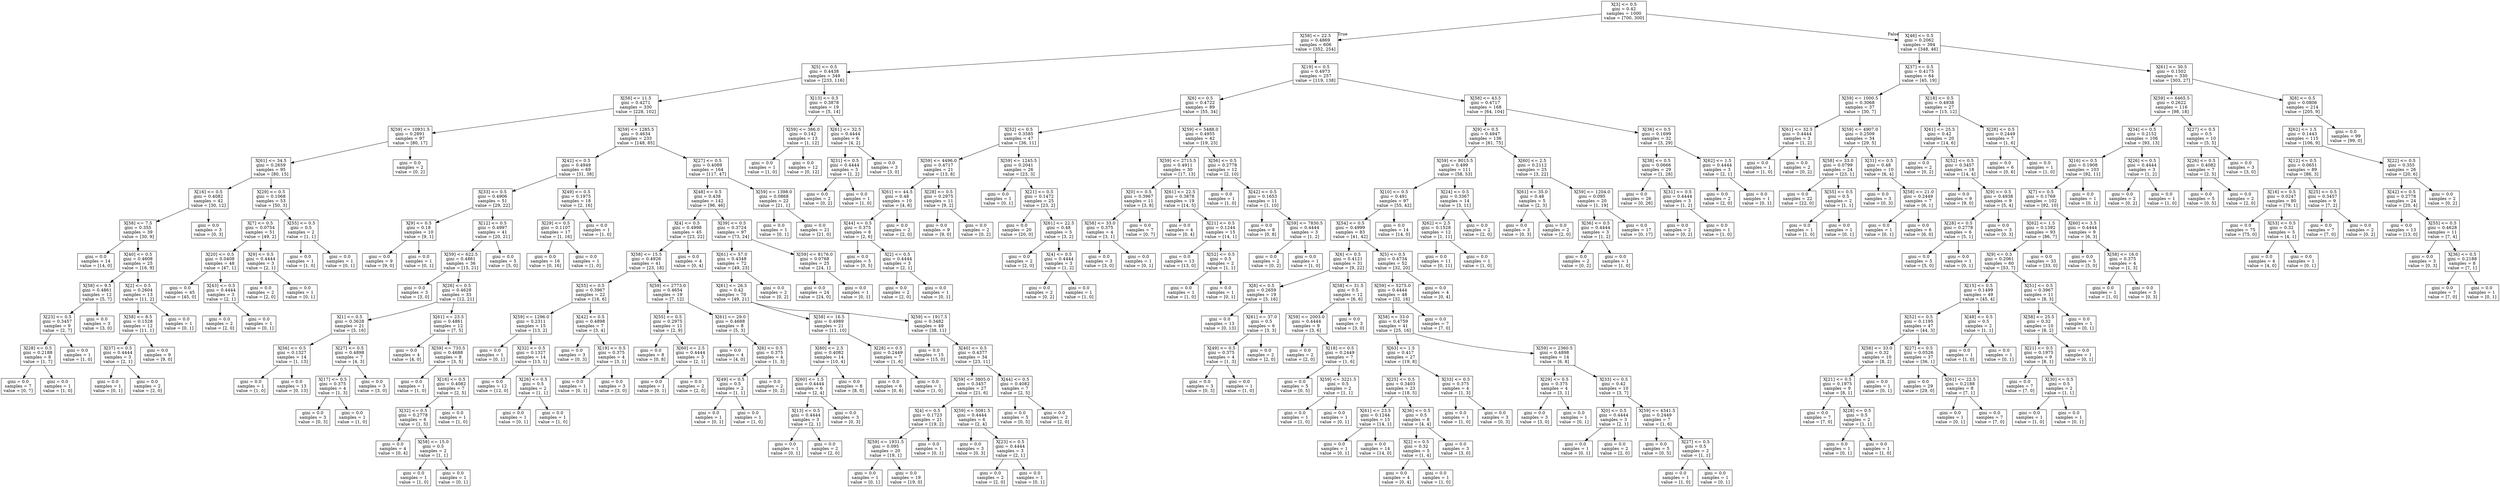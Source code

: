 digraph Tree {
node [shape=box] ;
0 [label="X[3] <= 0.5\ngini = 0.42\nsamples = 1000\nvalue = [700, 300]"] ;
1 [label="X[58] <= 22.5\ngini = 0.4869\nsamples = 606\nvalue = [352, 254]"] ;
0 -> 1 [labeldistance=2.5, labelangle=45, headlabel="True"] ;
2 [label="X[5] <= 0.5\ngini = 0.4438\nsamples = 349\nvalue = [233, 116]"] ;
1 -> 2 ;
3 [label="X[58] <= 11.5\ngini = 0.4271\nsamples = 330\nvalue = [228, 102]"] ;
2 -> 3 ;
4 [label="X[59] <= 10931.5\ngini = 0.2891\nsamples = 97\nvalue = [80, 17]"] ;
3 -> 4 ;
5 [label="X[61] <= 34.5\ngini = 0.2659\nsamples = 95\nvalue = [80, 15]"] ;
4 -> 5 ;
6 [label="X[16] <= 0.5\ngini = 0.4082\nsamples = 42\nvalue = [30, 12]"] ;
5 -> 6 ;
7 [label="X[58] <= 7.5\ngini = 0.355\nsamples = 39\nvalue = [30, 9]"] ;
6 -> 7 ;
8 [label="gini = 0.0\nsamples = 14\nvalue = [14, 0]"] ;
7 -> 8 ;
9 [label="X[40] <= 0.5\ngini = 0.4608\nsamples = 25\nvalue = [16, 9]"] ;
7 -> 9 ;
10 [label="X[58] <= 9.5\ngini = 0.4861\nsamples = 12\nvalue = [5, 7]"] ;
9 -> 10 ;
11 [label="X[23] <= 0.5\ngini = 0.3457\nsamples = 9\nvalue = [2, 7]"] ;
10 -> 11 ;
12 [label="X[28] <= 0.5\ngini = 0.2188\nsamples = 8\nvalue = [1, 7]"] ;
11 -> 12 ;
13 [label="gini = 0.0\nsamples = 7\nvalue = [0, 7]"] ;
12 -> 13 ;
14 [label="gini = 0.0\nsamples = 1\nvalue = [1, 0]"] ;
12 -> 14 ;
15 [label="gini = 0.0\nsamples = 1\nvalue = [1, 0]"] ;
11 -> 15 ;
16 [label="gini = 0.0\nsamples = 3\nvalue = [3, 0]"] ;
10 -> 16 ;
17 [label="X[2] <= 0.5\ngini = 0.2604\nsamples = 13\nvalue = [11, 2]"] ;
9 -> 17 ;
18 [label="X[58] <= 8.5\ngini = 0.1528\nsamples = 12\nvalue = [11, 1]"] ;
17 -> 18 ;
19 [label="X[37] <= 0.5\ngini = 0.4444\nsamples = 3\nvalue = [2, 1]"] ;
18 -> 19 ;
20 [label="gini = 0.0\nsamples = 1\nvalue = [0, 1]"] ;
19 -> 20 ;
21 [label="gini = 0.0\nsamples = 2\nvalue = [2, 0]"] ;
19 -> 21 ;
22 [label="gini = 0.0\nsamples = 9\nvalue = [9, 0]"] ;
18 -> 22 ;
23 [label="gini = 0.0\nsamples = 1\nvalue = [0, 1]"] ;
17 -> 23 ;
24 [label="gini = 0.0\nsamples = 3\nvalue = [0, 3]"] ;
6 -> 24 ;
25 [label="X[29] <= 0.5\ngini = 0.1068\nsamples = 53\nvalue = [50, 3]"] ;
5 -> 25 ;
26 [label="X[7] <= 0.5\ngini = 0.0754\nsamples = 51\nvalue = [49, 2]"] ;
25 -> 26 ;
27 [label="X[20] <= 0.5\ngini = 0.0408\nsamples = 48\nvalue = [47, 1]"] ;
26 -> 27 ;
28 [label="gini = 0.0\nsamples = 45\nvalue = [45, 0]"] ;
27 -> 28 ;
29 [label="X[43] <= 0.5\ngini = 0.4444\nsamples = 3\nvalue = [2, 1]"] ;
27 -> 29 ;
30 [label="gini = 0.0\nsamples = 2\nvalue = [2, 0]"] ;
29 -> 30 ;
31 [label="gini = 0.0\nsamples = 1\nvalue = [0, 1]"] ;
29 -> 31 ;
32 [label="X[9] <= 0.5\ngini = 0.4444\nsamples = 3\nvalue = [2, 1]"] ;
26 -> 32 ;
33 [label="gini = 0.0\nsamples = 2\nvalue = [2, 0]"] ;
32 -> 33 ;
34 [label="gini = 0.0\nsamples = 1\nvalue = [0, 1]"] ;
32 -> 34 ;
35 [label="X[55] <= 0.5\ngini = 0.5\nsamples = 2\nvalue = [1, 1]"] ;
25 -> 35 ;
36 [label="gini = 0.0\nsamples = 1\nvalue = [1, 0]"] ;
35 -> 36 ;
37 [label="gini = 0.0\nsamples = 1\nvalue = [0, 1]"] ;
35 -> 37 ;
38 [label="gini = 0.0\nsamples = 2\nvalue = [0, 2]"] ;
4 -> 38 ;
39 [label="X[59] <= 1285.5\ngini = 0.4634\nsamples = 233\nvalue = [148, 85]"] ;
3 -> 39 ;
40 [label="X[42] <= 0.5\ngini = 0.4949\nsamples = 69\nvalue = [31, 38]"] ;
39 -> 40 ;
41 [label="X[33] <= 0.5\ngini = 0.4906\nsamples = 51\nvalue = [29, 22]"] ;
40 -> 41 ;
42 [label="X[9] <= 0.5\ngini = 0.18\nsamples = 10\nvalue = [9, 1]"] ;
41 -> 42 ;
43 [label="gini = 0.0\nsamples = 9\nvalue = [9, 0]"] ;
42 -> 43 ;
44 [label="gini = 0.0\nsamples = 1\nvalue = [0, 1]"] ;
42 -> 44 ;
45 [label="X[12] <= 0.5\ngini = 0.4997\nsamples = 41\nvalue = [20, 21]"] ;
41 -> 45 ;
46 [label="X[59] <= 622.5\ngini = 0.4861\nsamples = 36\nvalue = [15, 21]"] ;
45 -> 46 ;
47 [label="gini = 0.0\nsamples = 3\nvalue = [3, 0]"] ;
46 -> 47 ;
48 [label="X[26] <= 0.5\ngini = 0.4628\nsamples = 33\nvalue = [12, 21]"] ;
46 -> 48 ;
49 [label="X[1] <= 0.5\ngini = 0.3628\nsamples = 21\nvalue = [5, 16]"] ;
48 -> 49 ;
50 [label="X[56] <= 0.5\ngini = 0.1327\nsamples = 14\nvalue = [1, 13]"] ;
49 -> 50 ;
51 [label="gini = 0.0\nsamples = 1\nvalue = [1, 0]"] ;
50 -> 51 ;
52 [label="gini = 0.0\nsamples = 13\nvalue = [0, 13]"] ;
50 -> 52 ;
53 [label="X[27] <= 0.5\ngini = 0.4898\nsamples = 7\nvalue = [4, 3]"] ;
49 -> 53 ;
54 [label="X[17] <= 0.5\ngini = 0.375\nsamples = 4\nvalue = [1, 3]"] ;
53 -> 54 ;
55 [label="gini = 0.0\nsamples = 3\nvalue = [0, 3]"] ;
54 -> 55 ;
56 [label="gini = 0.0\nsamples = 1\nvalue = [1, 0]"] ;
54 -> 56 ;
57 [label="gini = 0.0\nsamples = 3\nvalue = [3, 0]"] ;
53 -> 57 ;
58 [label="X[61] <= 23.5\ngini = 0.4861\nsamples = 12\nvalue = [7, 5]"] ;
48 -> 58 ;
59 [label="gini = 0.0\nsamples = 4\nvalue = [4, 0]"] ;
58 -> 59 ;
60 [label="X[59] <= 733.5\ngini = 0.4688\nsamples = 8\nvalue = [3, 5]"] ;
58 -> 60 ;
61 [label="gini = 0.0\nsamples = 1\nvalue = [1, 0]"] ;
60 -> 61 ;
62 [label="X[16] <= 0.5\ngini = 0.4082\nsamples = 7\nvalue = [2, 5]"] ;
60 -> 62 ;
63 [label="X[32] <= 0.5\ngini = 0.2778\nsamples = 6\nvalue = [1, 5]"] ;
62 -> 63 ;
64 [label="gini = 0.0\nsamples = 4\nvalue = [0, 4]"] ;
63 -> 64 ;
65 [label="X[58] <= 15.0\ngini = 0.5\nsamples = 2\nvalue = [1, 1]"] ;
63 -> 65 ;
66 [label="gini = 0.0\nsamples = 1\nvalue = [1, 0]"] ;
65 -> 66 ;
67 [label="gini = 0.0\nsamples = 1\nvalue = [0, 1]"] ;
65 -> 67 ;
68 [label="gini = 0.0\nsamples = 1\nvalue = [1, 0]"] ;
62 -> 68 ;
69 [label="gini = 0.0\nsamples = 5\nvalue = [5, 0]"] ;
45 -> 69 ;
70 [label="X[49] <= 0.5\ngini = 0.1975\nsamples = 18\nvalue = [2, 16]"] ;
40 -> 70 ;
71 [label="X[29] <= 0.5\ngini = 0.1107\nsamples = 17\nvalue = [1, 16]"] ;
70 -> 71 ;
72 [label="gini = 0.0\nsamples = 16\nvalue = [0, 16]"] ;
71 -> 72 ;
73 [label="gini = 0.0\nsamples = 1\nvalue = [1, 0]"] ;
71 -> 73 ;
74 [label="gini = 0.0\nsamples = 1\nvalue = [1, 0]"] ;
70 -> 74 ;
75 [label="X[27] <= 0.5\ngini = 0.4089\nsamples = 164\nvalue = [117, 47]"] ;
39 -> 75 ;
76 [label="X[48] <= 0.5\ngini = 0.438\nsamples = 142\nvalue = [96, 46]"] ;
75 -> 76 ;
77 [label="X[4] <= 0.5\ngini = 0.4998\nsamples = 45\nvalue = [23, 22]"] ;
76 -> 77 ;
78 [label="X[58] <= 15.5\ngini = 0.4926\nsamples = 41\nvalue = [23, 18]"] ;
77 -> 78 ;
79 [label="X[55] <= 0.5\ngini = 0.3967\nsamples = 22\nvalue = [16, 6]"] ;
78 -> 79 ;
80 [label="X[59] <= 1296.0\ngini = 0.2311\nsamples = 15\nvalue = [13, 2]"] ;
79 -> 80 ;
81 [label="gini = 0.0\nsamples = 1\nvalue = [0, 1]"] ;
80 -> 81 ;
82 [label="X[32] <= 0.5\ngini = 0.1327\nsamples = 14\nvalue = [13, 1]"] ;
80 -> 82 ;
83 [label="gini = 0.0\nsamples = 12\nvalue = [12, 0]"] ;
82 -> 83 ;
84 [label="X[26] <= 0.5\ngini = 0.5\nsamples = 2\nvalue = [1, 1]"] ;
82 -> 84 ;
85 [label="gini = 0.0\nsamples = 1\nvalue = [0, 1]"] ;
84 -> 85 ;
86 [label="gini = 0.0\nsamples = 1\nvalue = [1, 0]"] ;
84 -> 86 ;
87 [label="X[42] <= 0.5\ngini = 0.4898\nsamples = 7\nvalue = [3, 4]"] ;
79 -> 87 ;
88 [label="gini = 0.0\nsamples = 3\nvalue = [0, 3]"] ;
87 -> 88 ;
89 [label="X[19] <= 0.5\ngini = 0.375\nsamples = 4\nvalue = [3, 1]"] ;
87 -> 89 ;
90 [label="gini = 0.0\nsamples = 1\nvalue = [0, 1]"] ;
89 -> 90 ;
91 [label="gini = 0.0\nsamples = 3\nvalue = [3, 0]"] ;
89 -> 91 ;
92 [label="X[59] <= 2773.0\ngini = 0.4654\nsamples = 19\nvalue = [7, 12]"] ;
78 -> 92 ;
93 [label="X[55] <= 0.5\ngini = 0.2975\nsamples = 11\nvalue = [2, 9]"] ;
92 -> 93 ;
94 [label="gini = 0.0\nsamples = 8\nvalue = [0, 8]"] ;
93 -> 94 ;
95 [label="X[60] <= 2.5\ngini = 0.4444\nsamples = 3\nvalue = [2, 1]"] ;
93 -> 95 ;
96 [label="gini = 0.0\nsamples = 1\nvalue = [0, 1]"] ;
95 -> 96 ;
97 [label="gini = 0.0\nsamples = 2\nvalue = [2, 0]"] ;
95 -> 97 ;
98 [label="X[61] <= 29.0\ngini = 0.4688\nsamples = 8\nvalue = [5, 3]"] ;
92 -> 98 ;
99 [label="gini = 0.0\nsamples = 4\nvalue = [4, 0]"] ;
98 -> 99 ;
100 [label="X[6] <= 0.5\ngini = 0.375\nsamples = 4\nvalue = [1, 3]"] ;
98 -> 100 ;
101 [label="X[49] <= 0.5\ngini = 0.5\nsamples = 2\nvalue = [1, 1]"] ;
100 -> 101 ;
102 [label="gini = 0.0\nsamples = 1\nvalue = [0, 1]"] ;
101 -> 102 ;
103 [label="gini = 0.0\nsamples = 1\nvalue = [1, 0]"] ;
101 -> 103 ;
104 [label="gini = 0.0\nsamples = 2\nvalue = [0, 2]"] ;
100 -> 104 ;
105 [label="gini = 0.0\nsamples = 4\nvalue = [0, 4]"] ;
77 -> 105 ;
106 [label="X[39] <= 0.5\ngini = 0.3724\nsamples = 97\nvalue = [73, 24]"] ;
76 -> 106 ;
107 [label="X[61] <= 57.0\ngini = 0.4348\nsamples = 72\nvalue = [49, 23]"] ;
106 -> 107 ;
108 [label="X[61] <= 26.5\ngini = 0.42\nsamples = 70\nvalue = [49, 21]"] ;
107 -> 108 ;
109 [label="X[58] <= 16.5\ngini = 0.4989\nsamples = 21\nvalue = [11, 10]"] ;
108 -> 109 ;
110 [label="X[60] <= 2.5\ngini = 0.4082\nsamples = 14\nvalue = [10, 4]"] ;
109 -> 110 ;
111 [label="X[60] <= 1.5\ngini = 0.4444\nsamples = 6\nvalue = [2, 4]"] ;
110 -> 111 ;
112 [label="X[13] <= 0.5\ngini = 0.4444\nsamples = 3\nvalue = [2, 1]"] ;
111 -> 112 ;
113 [label="gini = 0.0\nsamples = 1\nvalue = [0, 1]"] ;
112 -> 113 ;
114 [label="gini = 0.0\nsamples = 2\nvalue = [2, 0]"] ;
112 -> 114 ;
115 [label="gini = 0.0\nsamples = 3\nvalue = [0, 3]"] ;
111 -> 115 ;
116 [label="gini = 0.0\nsamples = 8\nvalue = [8, 0]"] ;
110 -> 116 ;
117 [label="X[28] <= 0.5\ngini = 0.2449\nsamples = 7\nvalue = [1, 6]"] ;
109 -> 117 ;
118 [label="gini = 0.0\nsamples = 6\nvalue = [0, 6]"] ;
117 -> 118 ;
119 [label="gini = 0.0\nsamples = 1\nvalue = [1, 0]"] ;
117 -> 119 ;
120 [label="X[59] <= 1917.5\ngini = 0.3482\nsamples = 49\nvalue = [38, 11]"] ;
108 -> 120 ;
121 [label="gini = 0.0\nsamples = 15\nvalue = [15, 0]"] ;
120 -> 121 ;
122 [label="X[40] <= 0.5\ngini = 0.4377\nsamples = 34\nvalue = [23, 11]"] ;
120 -> 122 ;
123 [label="X[59] <= 3805.0\ngini = 0.3457\nsamples = 27\nvalue = [21, 6]"] ;
122 -> 123 ;
124 [label="X[4] <= 0.5\ngini = 0.1723\nsamples = 21\nvalue = [19, 2]"] ;
123 -> 124 ;
125 [label="X[59] <= 1931.5\ngini = 0.095\nsamples = 20\nvalue = [19, 1]"] ;
124 -> 125 ;
126 [label="gini = 0.0\nsamples = 1\nvalue = [0, 1]"] ;
125 -> 126 ;
127 [label="gini = 0.0\nsamples = 19\nvalue = [19, 0]"] ;
125 -> 127 ;
128 [label="gini = 0.0\nsamples = 1\nvalue = [0, 1]"] ;
124 -> 128 ;
129 [label="X[59] <= 5081.5\ngini = 0.4444\nsamples = 6\nvalue = [2, 4]"] ;
123 -> 129 ;
130 [label="gini = 0.0\nsamples = 3\nvalue = [0, 3]"] ;
129 -> 130 ;
131 [label="X[23] <= 0.5\ngini = 0.4444\nsamples = 3\nvalue = [2, 1]"] ;
129 -> 131 ;
132 [label="gini = 0.0\nsamples = 2\nvalue = [2, 0]"] ;
131 -> 132 ;
133 [label="gini = 0.0\nsamples = 1\nvalue = [0, 1]"] ;
131 -> 133 ;
134 [label="X[44] <= 0.5\ngini = 0.4082\nsamples = 7\nvalue = [2, 5]"] ;
122 -> 134 ;
135 [label="gini = 0.0\nsamples = 5\nvalue = [0, 5]"] ;
134 -> 135 ;
136 [label="gini = 0.0\nsamples = 2\nvalue = [2, 0]"] ;
134 -> 136 ;
137 [label="gini = 0.0\nsamples = 2\nvalue = [0, 2]"] ;
107 -> 137 ;
138 [label="X[59] <= 8176.0\ngini = 0.0768\nsamples = 25\nvalue = [24, 1]"] ;
106 -> 138 ;
139 [label="gini = 0.0\nsamples = 24\nvalue = [24, 0]"] ;
138 -> 139 ;
140 [label="gini = 0.0\nsamples = 1\nvalue = [0, 1]"] ;
138 -> 140 ;
141 [label="X[59] <= 1398.0\ngini = 0.0868\nsamples = 22\nvalue = [21, 1]"] ;
75 -> 141 ;
142 [label="gini = 0.0\nsamples = 1\nvalue = [0, 1]"] ;
141 -> 142 ;
143 [label="gini = 0.0\nsamples = 21\nvalue = [21, 0]"] ;
141 -> 143 ;
144 [label="X[13] <= 0.5\ngini = 0.3878\nsamples = 19\nvalue = [5, 14]"] ;
2 -> 144 ;
145 [label="X[59] <= 386.0\ngini = 0.142\nsamples = 13\nvalue = [1, 12]"] ;
144 -> 145 ;
146 [label="gini = 0.0\nsamples = 1\nvalue = [1, 0]"] ;
145 -> 146 ;
147 [label="gini = 0.0\nsamples = 12\nvalue = [0, 12]"] ;
145 -> 147 ;
148 [label="X[61] <= 32.5\ngini = 0.4444\nsamples = 6\nvalue = [4, 2]"] ;
144 -> 148 ;
149 [label="X[31] <= 0.5\ngini = 0.4444\nsamples = 3\nvalue = [1, 2]"] ;
148 -> 149 ;
150 [label="gini = 0.0\nsamples = 2\nvalue = [0, 2]"] ;
149 -> 150 ;
151 [label="gini = 0.0\nsamples = 1\nvalue = [1, 0]"] ;
149 -> 151 ;
152 [label="gini = 0.0\nsamples = 3\nvalue = [3, 0]"] ;
148 -> 152 ;
153 [label="X[19] <= 0.5\ngini = 0.4973\nsamples = 257\nvalue = [119, 138]"] ;
1 -> 153 ;
154 [label="X[6] <= 0.5\ngini = 0.4722\nsamples = 89\nvalue = [55, 34]"] ;
153 -> 154 ;
155 [label="X[52] <= 0.5\ngini = 0.3585\nsamples = 47\nvalue = [36, 11]"] ;
154 -> 155 ;
156 [label="X[59] <= 4496.0\ngini = 0.4717\nsamples = 21\nvalue = [13, 8]"] ;
155 -> 156 ;
157 [label="X[61] <= 44.5\ngini = 0.48\nsamples = 10\nvalue = [4, 6]"] ;
156 -> 157 ;
158 [label="X[44] <= 0.5\ngini = 0.375\nsamples = 8\nvalue = [2, 6]"] ;
157 -> 158 ;
159 [label="gini = 0.0\nsamples = 5\nvalue = [0, 5]"] ;
158 -> 159 ;
160 [label="X[2] <= 0.5\ngini = 0.4444\nsamples = 3\nvalue = [2, 1]"] ;
158 -> 160 ;
161 [label="gini = 0.0\nsamples = 2\nvalue = [2, 0]"] ;
160 -> 161 ;
162 [label="gini = 0.0\nsamples = 1\nvalue = [0, 1]"] ;
160 -> 162 ;
163 [label="gini = 0.0\nsamples = 2\nvalue = [2, 0]"] ;
157 -> 163 ;
164 [label="X[28] <= 0.5\ngini = 0.2975\nsamples = 11\nvalue = [9, 2]"] ;
156 -> 164 ;
165 [label="gini = 0.0\nsamples = 9\nvalue = [9, 0]"] ;
164 -> 165 ;
166 [label="gini = 0.0\nsamples = 2\nvalue = [0, 2]"] ;
164 -> 166 ;
167 [label="X[59] <= 1245.5\ngini = 0.2041\nsamples = 26\nvalue = [23, 3]"] ;
155 -> 167 ;
168 [label="gini = 0.0\nsamples = 1\nvalue = [0, 1]"] ;
167 -> 168 ;
169 [label="X[21] <= 0.5\ngini = 0.1472\nsamples = 25\nvalue = [23, 2]"] ;
167 -> 169 ;
170 [label="gini = 0.0\nsamples = 20\nvalue = [20, 0]"] ;
169 -> 170 ;
171 [label="X[61] <= 22.5\ngini = 0.48\nsamples = 5\nvalue = [3, 2]"] ;
169 -> 171 ;
172 [label="gini = 0.0\nsamples = 2\nvalue = [2, 0]"] ;
171 -> 172 ;
173 [label="X[4] <= 0.5\ngini = 0.4444\nsamples = 3\nvalue = [1, 2]"] ;
171 -> 173 ;
174 [label="gini = 0.0\nsamples = 2\nvalue = [0, 2]"] ;
173 -> 174 ;
175 [label="gini = 0.0\nsamples = 1\nvalue = [1, 0]"] ;
173 -> 175 ;
176 [label="X[59] <= 5488.0\ngini = 0.4955\nsamples = 42\nvalue = [19, 23]"] ;
154 -> 176 ;
177 [label="X[59] <= 2715.5\ngini = 0.4911\nsamples = 30\nvalue = [17, 13]"] ;
176 -> 177 ;
178 [label="X[0] <= 0.5\ngini = 0.3967\nsamples = 11\nvalue = [3, 8]"] ;
177 -> 178 ;
179 [label="X[58] <= 33.0\ngini = 0.375\nsamples = 4\nvalue = [3, 1]"] ;
178 -> 179 ;
180 [label="gini = 0.0\nsamples = 3\nvalue = [3, 0]"] ;
179 -> 180 ;
181 [label="gini = 0.0\nsamples = 1\nvalue = [0, 1]"] ;
179 -> 181 ;
182 [label="gini = 0.0\nsamples = 7\nvalue = [0, 7]"] ;
178 -> 182 ;
183 [label="X[61] <= 22.5\ngini = 0.3878\nsamples = 19\nvalue = [14, 5]"] ;
177 -> 183 ;
184 [label="gini = 0.0\nsamples = 4\nvalue = [0, 4]"] ;
183 -> 184 ;
185 [label="X[21] <= 0.5\ngini = 0.1244\nsamples = 15\nvalue = [14, 1]"] ;
183 -> 185 ;
186 [label="gini = 0.0\nsamples = 13\nvalue = [13, 0]"] ;
185 -> 186 ;
187 [label="X[52] <= 0.5\ngini = 0.5\nsamples = 2\nvalue = [1, 1]"] ;
185 -> 187 ;
188 [label="gini = 0.0\nsamples = 1\nvalue = [1, 0]"] ;
187 -> 188 ;
189 [label="gini = 0.0\nsamples = 1\nvalue = [0, 1]"] ;
187 -> 189 ;
190 [label="X[56] <= 0.5\ngini = 0.2778\nsamples = 12\nvalue = [2, 10]"] ;
176 -> 190 ;
191 [label="gini = 0.0\nsamples = 1\nvalue = [1, 0]"] ;
190 -> 191 ;
192 [label="X[42] <= 0.5\ngini = 0.1653\nsamples = 11\nvalue = [1, 10]"] ;
190 -> 192 ;
193 [label="gini = 0.0\nsamples = 8\nvalue = [0, 8]"] ;
192 -> 193 ;
194 [label="X[59] <= 7830.5\ngini = 0.4444\nsamples = 3\nvalue = [1, 2]"] ;
192 -> 194 ;
195 [label="gini = 0.0\nsamples = 2\nvalue = [0, 2]"] ;
194 -> 195 ;
196 [label="gini = 0.0\nsamples = 1\nvalue = [1, 0]"] ;
194 -> 196 ;
197 [label="X[58] <= 43.5\ngini = 0.4717\nsamples = 168\nvalue = [64, 104]"] ;
153 -> 197 ;
198 [label="X[9] <= 0.5\ngini = 0.4947\nsamples = 136\nvalue = [61, 75]"] ;
197 -> 198 ;
199 [label="X[59] <= 8015.5\ngini = 0.499\nsamples = 111\nvalue = [58, 53]"] ;
198 -> 199 ;
200 [label="X[10] <= 0.5\ngini = 0.491\nsamples = 97\nvalue = [55, 42]"] ;
199 -> 200 ;
201 [label="X[54] <= 0.5\ngini = 0.4999\nsamples = 83\nvalue = [41, 42]"] ;
200 -> 201 ;
202 [label="X[6] <= 0.5\ngini = 0.4121\nsamples = 31\nvalue = [9, 22]"] ;
201 -> 202 ;
203 [label="X[8] <= 0.5\ngini = 0.2659\nsamples = 19\nvalue = [3, 16]"] ;
202 -> 203 ;
204 [label="gini = 0.0\nsamples = 13\nvalue = [0, 13]"] ;
203 -> 204 ;
205 [label="X[61] <= 37.0\ngini = 0.5\nsamples = 6\nvalue = [3, 3]"] ;
203 -> 205 ;
206 [label="X[49] <= 0.5\ngini = 0.375\nsamples = 4\nvalue = [1, 3]"] ;
205 -> 206 ;
207 [label="gini = 0.0\nsamples = 3\nvalue = [0, 3]"] ;
206 -> 207 ;
208 [label="gini = 0.0\nsamples = 1\nvalue = [1, 0]"] ;
206 -> 208 ;
209 [label="gini = 0.0\nsamples = 2\nvalue = [2, 0]"] ;
205 -> 209 ;
210 [label="X[58] <= 31.5\ngini = 0.5\nsamples = 12\nvalue = [6, 6]"] ;
202 -> 210 ;
211 [label="X[59] <= 2003.0\ngini = 0.4444\nsamples = 9\nvalue = [3, 6]"] ;
210 -> 211 ;
212 [label="gini = 0.0\nsamples = 2\nvalue = [2, 0]"] ;
211 -> 212 ;
213 [label="X[18] <= 0.5\ngini = 0.2449\nsamples = 7\nvalue = [1, 6]"] ;
211 -> 213 ;
214 [label="gini = 0.0\nsamples = 5\nvalue = [0, 5]"] ;
213 -> 214 ;
215 [label="X[59] <= 3221.5\ngini = 0.5\nsamples = 2\nvalue = [1, 1]"] ;
213 -> 215 ;
216 [label="gini = 0.0\nsamples = 1\nvalue = [1, 0]"] ;
215 -> 216 ;
217 [label="gini = 0.0\nsamples = 1\nvalue = [0, 1]"] ;
215 -> 217 ;
218 [label="gini = 0.0\nsamples = 3\nvalue = [3, 0]"] ;
210 -> 218 ;
219 [label="X[5] <= 0.5\ngini = 0.4734\nsamples = 52\nvalue = [32, 20]"] ;
201 -> 219 ;
220 [label="X[59] <= 5275.0\ngini = 0.4444\nsamples = 48\nvalue = [32, 16]"] ;
219 -> 220 ;
221 [label="X[58] <= 33.0\ngini = 0.4759\nsamples = 41\nvalue = [25, 16]"] ;
220 -> 221 ;
222 [label="X[63] <= 1.5\ngini = 0.417\nsamples = 27\nvalue = [19, 8]"] ;
221 -> 222 ;
223 [label="X[25] <= 0.5\ngini = 0.3403\nsamples = 23\nvalue = [18, 5]"] ;
222 -> 223 ;
224 [label="X[61] <= 23.5\ngini = 0.1244\nsamples = 15\nvalue = [14, 1]"] ;
223 -> 224 ;
225 [label="gini = 0.0\nsamples = 1\nvalue = [0, 1]"] ;
224 -> 225 ;
226 [label="gini = 0.0\nsamples = 14\nvalue = [14, 0]"] ;
224 -> 226 ;
227 [label="X[36] <= 0.5\ngini = 0.5\nsamples = 8\nvalue = [4, 4]"] ;
223 -> 227 ;
228 [label="X[2] <= 0.5\ngini = 0.32\nsamples = 5\nvalue = [1, 4]"] ;
227 -> 228 ;
229 [label="gini = 0.0\nsamples = 4\nvalue = [0, 4]"] ;
228 -> 229 ;
230 [label="gini = 0.0\nsamples = 1\nvalue = [1, 0]"] ;
228 -> 230 ;
231 [label="gini = 0.0\nsamples = 3\nvalue = [3, 0]"] ;
227 -> 231 ;
232 [label="X[33] <= 0.5\ngini = 0.375\nsamples = 4\nvalue = [1, 3]"] ;
222 -> 232 ;
233 [label="gini = 0.0\nsamples = 1\nvalue = [1, 0]"] ;
232 -> 233 ;
234 [label="gini = 0.0\nsamples = 3\nvalue = [0, 3]"] ;
232 -> 234 ;
235 [label="X[59] <= 2360.5\ngini = 0.4898\nsamples = 14\nvalue = [6, 8]"] ;
221 -> 235 ;
236 [label="X[29] <= 0.5\ngini = 0.375\nsamples = 4\nvalue = [3, 1]"] ;
235 -> 236 ;
237 [label="gini = 0.0\nsamples = 3\nvalue = [3, 0]"] ;
236 -> 237 ;
238 [label="gini = 0.0\nsamples = 1\nvalue = [0, 1]"] ;
236 -> 238 ;
239 [label="X[33] <= 0.5\ngini = 0.42\nsamples = 10\nvalue = [3, 7]"] ;
235 -> 239 ;
240 [label="X[0] <= 0.5\ngini = 0.4444\nsamples = 3\nvalue = [2, 1]"] ;
239 -> 240 ;
241 [label="gini = 0.0\nsamples = 1\nvalue = [0, 1]"] ;
240 -> 241 ;
242 [label="gini = 0.0\nsamples = 2\nvalue = [2, 0]"] ;
240 -> 242 ;
243 [label="X[59] <= 4341.5\ngini = 0.2449\nsamples = 7\nvalue = [1, 6]"] ;
239 -> 243 ;
244 [label="gini = 0.0\nsamples = 5\nvalue = [0, 5]"] ;
243 -> 244 ;
245 [label="X[27] <= 0.5\ngini = 0.5\nsamples = 2\nvalue = [1, 1]"] ;
243 -> 245 ;
246 [label="gini = 0.0\nsamples = 1\nvalue = [1, 0]"] ;
245 -> 246 ;
247 [label="gini = 0.0\nsamples = 1\nvalue = [0, 1]"] ;
245 -> 247 ;
248 [label="gini = 0.0\nsamples = 7\nvalue = [7, 0]"] ;
220 -> 248 ;
249 [label="gini = 0.0\nsamples = 4\nvalue = [0, 4]"] ;
219 -> 249 ;
250 [label="gini = 0.0\nsamples = 14\nvalue = [14, 0]"] ;
200 -> 250 ;
251 [label="X[24] <= 0.5\ngini = 0.3367\nsamples = 14\nvalue = [3, 11]"] ;
199 -> 251 ;
252 [label="X[62] <= 2.5\ngini = 0.1528\nsamples = 12\nvalue = [1, 11]"] ;
251 -> 252 ;
253 [label="gini = 0.0\nsamples = 11\nvalue = [0, 11]"] ;
252 -> 253 ;
254 [label="gini = 0.0\nsamples = 1\nvalue = [1, 0]"] ;
252 -> 254 ;
255 [label="gini = 0.0\nsamples = 2\nvalue = [2, 0]"] ;
251 -> 255 ;
256 [label="X[60] <= 2.5\ngini = 0.2112\nsamples = 25\nvalue = [3, 22]"] ;
198 -> 256 ;
257 [label="X[61] <= 35.0\ngini = 0.48\nsamples = 5\nvalue = [2, 3]"] ;
256 -> 257 ;
258 [label="gini = 0.0\nsamples = 3\nvalue = [0, 3]"] ;
257 -> 258 ;
259 [label="gini = 0.0\nsamples = 2\nvalue = [2, 0]"] ;
257 -> 259 ;
260 [label="X[59] <= 1204.0\ngini = 0.095\nsamples = 20\nvalue = [1, 19]"] ;
256 -> 260 ;
261 [label="X[36] <= 0.5\ngini = 0.4444\nsamples = 3\nvalue = [1, 2]"] ;
260 -> 261 ;
262 [label="gini = 0.0\nsamples = 2\nvalue = [0, 2]"] ;
261 -> 262 ;
263 [label="gini = 0.0\nsamples = 1\nvalue = [1, 0]"] ;
261 -> 263 ;
264 [label="gini = 0.0\nsamples = 17\nvalue = [0, 17]"] ;
260 -> 264 ;
265 [label="X[36] <= 0.5\ngini = 0.1699\nsamples = 32\nvalue = [3, 29]"] ;
197 -> 265 ;
266 [label="X[38] <= 0.5\ngini = 0.0666\nsamples = 29\nvalue = [1, 28]"] ;
265 -> 266 ;
267 [label="gini = 0.0\nsamples = 26\nvalue = [0, 26]"] ;
266 -> 267 ;
268 [label="X[31] <= 0.5\ngini = 0.4444\nsamples = 3\nvalue = [1, 2]"] ;
266 -> 268 ;
269 [label="gini = 0.0\nsamples = 2\nvalue = [0, 2]"] ;
268 -> 269 ;
270 [label="gini = 0.0\nsamples = 1\nvalue = [1, 0]"] ;
268 -> 270 ;
271 [label="X[62] <= 1.5\ngini = 0.4444\nsamples = 3\nvalue = [2, 1]"] ;
265 -> 271 ;
272 [label="gini = 0.0\nsamples = 2\nvalue = [2, 0]"] ;
271 -> 272 ;
273 [label="gini = 0.0\nsamples = 1\nvalue = [0, 1]"] ;
271 -> 273 ;
274 [label="X[46] <= 0.5\ngini = 0.2062\nsamples = 394\nvalue = [348, 46]"] ;
0 -> 274 [labeldistance=2.5, labelangle=-45, headlabel="False"] ;
275 [label="X[37] <= 0.5\ngini = 0.4175\nsamples = 64\nvalue = [45, 19]"] ;
274 -> 275 ;
276 [label="X[59] <= 1000.5\ngini = 0.3068\nsamples = 37\nvalue = [30, 7]"] ;
275 -> 276 ;
277 [label="X[61] <= 32.5\ngini = 0.4444\nsamples = 3\nvalue = [1, 2]"] ;
276 -> 277 ;
278 [label="gini = 0.0\nsamples = 1\nvalue = [1, 0]"] ;
277 -> 278 ;
279 [label="gini = 0.0\nsamples = 2\nvalue = [0, 2]"] ;
277 -> 279 ;
280 [label="X[59] <= 4907.0\ngini = 0.2509\nsamples = 34\nvalue = [29, 5]"] ;
276 -> 280 ;
281 [label="X[58] <= 33.0\ngini = 0.0799\nsamples = 24\nvalue = [23, 1]"] ;
280 -> 281 ;
282 [label="gini = 0.0\nsamples = 22\nvalue = [22, 0]"] ;
281 -> 282 ;
283 [label="X[55] <= 0.5\ngini = 0.5\nsamples = 2\nvalue = [1, 1]"] ;
281 -> 283 ;
284 [label="gini = 0.0\nsamples = 1\nvalue = [1, 0]"] ;
283 -> 284 ;
285 [label="gini = 0.0\nsamples = 1\nvalue = [0, 1]"] ;
283 -> 285 ;
286 [label="X[31] <= 0.5\ngini = 0.48\nsamples = 10\nvalue = [6, 4]"] ;
280 -> 286 ;
287 [label="gini = 0.0\nsamples = 3\nvalue = [0, 3]"] ;
286 -> 287 ;
288 [label="X[58] <= 21.0\ngini = 0.2449\nsamples = 7\nvalue = [6, 1]"] ;
286 -> 288 ;
289 [label="gini = 0.0\nsamples = 1\nvalue = [0, 1]"] ;
288 -> 289 ;
290 [label="gini = 0.0\nsamples = 6\nvalue = [6, 0]"] ;
288 -> 290 ;
291 [label="X[18] <= 0.5\ngini = 0.4938\nsamples = 27\nvalue = [15, 12]"] ;
275 -> 291 ;
292 [label="X[61] <= 25.5\ngini = 0.42\nsamples = 20\nvalue = [14, 6]"] ;
291 -> 292 ;
293 [label="gini = 0.0\nsamples = 2\nvalue = [0, 2]"] ;
292 -> 293 ;
294 [label="X[52] <= 0.5\ngini = 0.3457\nsamples = 18\nvalue = [14, 4]"] ;
292 -> 294 ;
295 [label="gini = 0.0\nsamples = 9\nvalue = [9, 0]"] ;
294 -> 295 ;
296 [label="X[9] <= 0.5\ngini = 0.4938\nsamples = 9\nvalue = [5, 4]"] ;
294 -> 296 ;
297 [label="X[28] <= 0.5\ngini = 0.2778\nsamples = 6\nvalue = [5, 1]"] ;
296 -> 297 ;
298 [label="gini = 0.0\nsamples = 5\nvalue = [5, 0]"] ;
297 -> 298 ;
299 [label="gini = 0.0\nsamples = 1\nvalue = [0, 1]"] ;
297 -> 299 ;
300 [label="gini = 0.0\nsamples = 3\nvalue = [0, 3]"] ;
296 -> 300 ;
301 [label="X[28] <= 0.5\ngini = 0.2449\nsamples = 7\nvalue = [1, 6]"] ;
291 -> 301 ;
302 [label="gini = 0.0\nsamples = 6\nvalue = [0, 6]"] ;
301 -> 302 ;
303 [label="gini = 0.0\nsamples = 1\nvalue = [1, 0]"] ;
301 -> 303 ;
304 [label="X[61] <= 30.5\ngini = 0.1502\nsamples = 330\nvalue = [303, 27]"] ;
274 -> 304 ;
305 [label="X[59] <= 6465.5\ngini = 0.2622\nsamples = 116\nvalue = [98, 18]"] ;
304 -> 305 ;
306 [label="X[34] <= 0.5\ngini = 0.2152\nsamples = 106\nvalue = [93, 13]"] ;
305 -> 306 ;
307 [label="X[16] <= 0.5\ngini = 0.1908\nsamples = 103\nvalue = [92, 11]"] ;
306 -> 307 ;
308 [label="X[7] <= 0.5\ngini = 0.1769\nsamples = 102\nvalue = [92, 10]"] ;
307 -> 308 ;
309 [label="X[62] <= 1.5\ngini = 0.1392\nsamples = 93\nvalue = [86, 7]"] ;
308 -> 309 ;
310 [label="X[9] <= 0.5\ngini = 0.2061\nsamples = 60\nvalue = [53, 7]"] ;
309 -> 310 ;
311 [label="X[15] <= 0.5\ngini = 0.1499\nsamples = 49\nvalue = [45, 4]"] ;
310 -> 311 ;
312 [label="X[52] <= 0.5\ngini = 0.1195\nsamples = 47\nvalue = [44, 3]"] ;
311 -> 312 ;
313 [label="X[58] <= 33.0\ngini = 0.32\nsamples = 10\nvalue = [8, 2]"] ;
312 -> 313 ;
314 [label="X[21] <= 0.5\ngini = 0.1975\nsamples = 9\nvalue = [8, 1]"] ;
313 -> 314 ;
315 [label="gini = 0.0\nsamples = 7\nvalue = [7, 0]"] ;
314 -> 315 ;
316 [label="X[28] <= 0.5\ngini = 0.5\nsamples = 2\nvalue = [1, 1]"] ;
314 -> 316 ;
317 [label="gini = 0.0\nsamples = 1\nvalue = [0, 1]"] ;
316 -> 317 ;
318 [label="gini = 0.0\nsamples = 1\nvalue = [1, 0]"] ;
316 -> 318 ;
319 [label="gini = 0.0\nsamples = 1\nvalue = [0, 1]"] ;
313 -> 319 ;
320 [label="X[27] <= 0.5\ngini = 0.0526\nsamples = 37\nvalue = [36, 1]"] ;
312 -> 320 ;
321 [label="gini = 0.0\nsamples = 29\nvalue = [29, 0]"] ;
320 -> 321 ;
322 [label="X[61] <= 22.5\ngini = 0.2188\nsamples = 8\nvalue = [7, 1]"] ;
320 -> 322 ;
323 [label="gini = 0.0\nsamples = 1\nvalue = [0, 1]"] ;
322 -> 323 ;
324 [label="gini = 0.0\nsamples = 7\nvalue = [7, 0]"] ;
322 -> 324 ;
325 [label="X[48] <= 0.5\ngini = 0.5\nsamples = 2\nvalue = [1, 1]"] ;
311 -> 325 ;
326 [label="gini = 0.0\nsamples = 1\nvalue = [1, 0]"] ;
325 -> 326 ;
327 [label="gini = 0.0\nsamples = 1\nvalue = [0, 1]"] ;
325 -> 327 ;
328 [label="X[51] <= 0.5\ngini = 0.3967\nsamples = 11\nvalue = [8, 3]"] ;
310 -> 328 ;
329 [label="X[58] <= 25.5\ngini = 0.32\nsamples = 10\nvalue = [8, 2]"] ;
328 -> 329 ;
330 [label="X[21] <= 0.5\ngini = 0.1975\nsamples = 9\nvalue = [8, 1]"] ;
329 -> 330 ;
331 [label="gini = 0.0\nsamples = 7\nvalue = [7, 0]"] ;
330 -> 331 ;
332 [label="X[30] <= 0.5\ngini = 0.5\nsamples = 2\nvalue = [1, 1]"] ;
330 -> 332 ;
333 [label="gini = 0.0\nsamples = 1\nvalue = [1, 0]"] ;
332 -> 333 ;
334 [label="gini = 0.0\nsamples = 1\nvalue = [0, 1]"] ;
332 -> 334 ;
335 [label="gini = 0.0\nsamples = 1\nvalue = [0, 1]"] ;
329 -> 335 ;
336 [label="gini = 0.0\nsamples = 1\nvalue = [0, 1]"] ;
328 -> 336 ;
337 [label="gini = 0.0\nsamples = 33\nvalue = [33, 0]"] ;
309 -> 337 ;
338 [label="X[60] <= 3.5\ngini = 0.4444\nsamples = 9\nvalue = [6, 3]"] ;
308 -> 338 ;
339 [label="gini = 0.0\nsamples = 5\nvalue = [5, 0]"] ;
338 -> 339 ;
340 [label="X[58] <= 16.0\ngini = 0.375\nsamples = 4\nvalue = [1, 3]"] ;
338 -> 340 ;
341 [label="gini = 0.0\nsamples = 1\nvalue = [1, 0]"] ;
340 -> 341 ;
342 [label="gini = 0.0\nsamples = 3\nvalue = [0, 3]"] ;
340 -> 342 ;
343 [label="gini = 0.0\nsamples = 1\nvalue = [0, 1]"] ;
307 -> 343 ;
344 [label="X[26] <= 0.5\ngini = 0.4444\nsamples = 3\nvalue = [1, 2]"] ;
306 -> 344 ;
345 [label="gini = 0.0\nsamples = 2\nvalue = [0, 2]"] ;
344 -> 345 ;
346 [label="gini = 0.0\nsamples = 1\nvalue = [1, 0]"] ;
344 -> 346 ;
347 [label="X[27] <= 0.5\ngini = 0.5\nsamples = 10\nvalue = [5, 5]"] ;
305 -> 347 ;
348 [label="X[26] <= 0.5\ngini = 0.4082\nsamples = 7\nvalue = [2, 5]"] ;
347 -> 348 ;
349 [label="gini = 0.0\nsamples = 5\nvalue = [0, 5]"] ;
348 -> 349 ;
350 [label="gini = 0.0\nsamples = 2\nvalue = [2, 0]"] ;
348 -> 350 ;
351 [label="gini = 0.0\nsamples = 3\nvalue = [3, 0]"] ;
347 -> 351 ;
352 [label="X[8] <= 0.5\ngini = 0.0806\nsamples = 214\nvalue = [205, 9]"] ;
304 -> 352 ;
353 [label="X[62] <= 1.5\ngini = 0.1443\nsamples = 115\nvalue = [106, 9]"] ;
352 -> 353 ;
354 [label="X[12] <= 0.5\ngini = 0.0651\nsamples = 89\nvalue = [86, 3]"] ;
353 -> 354 ;
355 [label="X[16] <= 0.5\ngini = 0.0247\nsamples = 80\nvalue = [79, 1]"] ;
354 -> 355 ;
356 [label="gini = 0.0\nsamples = 75\nvalue = [75, 0]"] ;
355 -> 356 ;
357 [label="X[53] <= 0.5\ngini = 0.32\nsamples = 5\nvalue = [4, 1]"] ;
355 -> 357 ;
358 [label="gini = 0.0\nsamples = 4\nvalue = [4, 0]"] ;
357 -> 358 ;
359 [label="gini = 0.0\nsamples = 1\nvalue = [0, 1]"] ;
357 -> 359 ;
360 [label="X[25] <= 0.5\ngini = 0.3457\nsamples = 9\nvalue = [7, 2]"] ;
354 -> 360 ;
361 [label="gini = 0.0\nsamples = 7\nvalue = [7, 0]"] ;
360 -> 361 ;
362 [label="gini = 0.0\nsamples = 2\nvalue = [0, 2]"] ;
360 -> 362 ;
363 [label="X[22] <= 0.5\ngini = 0.355\nsamples = 26\nvalue = [20, 6]"] ;
353 -> 363 ;
364 [label="X[42] <= 0.5\ngini = 0.2778\nsamples = 24\nvalue = [20, 4]"] ;
363 -> 364 ;
365 [label="gini = 0.0\nsamples = 13\nvalue = [13, 0]"] ;
364 -> 365 ;
366 [label="X[55] <= 0.5\ngini = 0.4628\nsamples = 11\nvalue = [7, 4]"] ;
364 -> 366 ;
367 [label="gini = 0.0\nsamples = 3\nvalue = [0, 3]"] ;
366 -> 367 ;
368 [label="X[36] <= 0.5\ngini = 0.2188\nsamples = 8\nvalue = [7, 1]"] ;
366 -> 368 ;
369 [label="gini = 0.0\nsamples = 7\nvalue = [7, 0]"] ;
368 -> 369 ;
370 [label="gini = 0.0\nsamples = 1\nvalue = [0, 1]"] ;
368 -> 370 ;
371 [label="gini = 0.0\nsamples = 2\nvalue = [0, 2]"] ;
363 -> 371 ;
372 [label="gini = 0.0\nsamples = 99\nvalue = [99, 0]"] ;
352 -> 372 ;
}